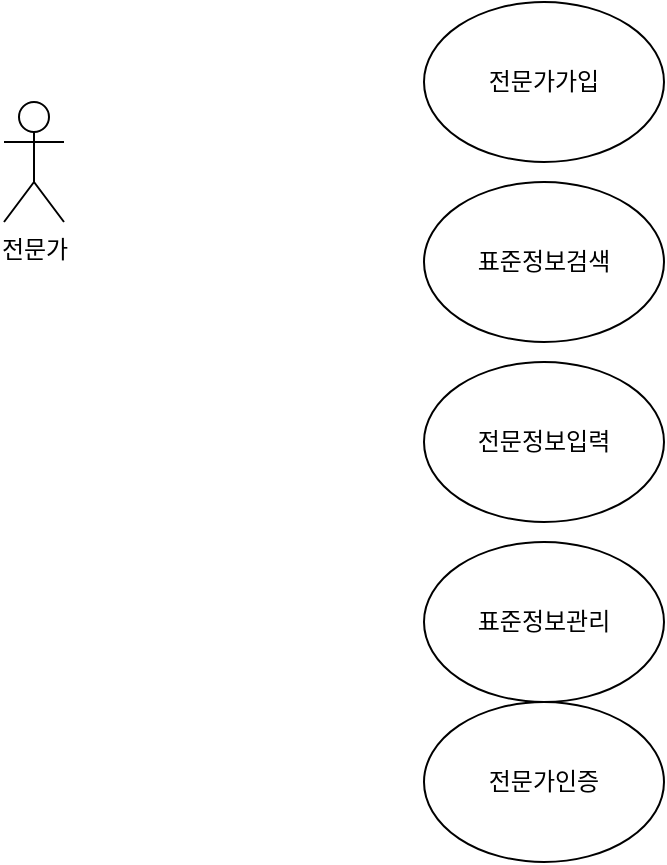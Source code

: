<mxfile version="14.5.6" type="github">
  <diagram id="ED2n6wAIrzgHzRB9u_bf" name="Page-1">
    <mxGraphModel dx="1422" dy="794" grid="1" gridSize="10" guides="1" tooltips="1" connect="1" arrows="1" fold="1" page="1" pageScale="1" pageWidth="827" pageHeight="1169" math="0" shadow="0">
      <root>
        <mxCell id="0" />
        <mxCell id="1" parent="0" />
        <mxCell id="K-j9LZgvzBpwlnVm5rFL-1" value="전문가" style="shape=umlActor;verticalLabelPosition=bottom;verticalAlign=top;html=1;outlineConnect=0;" vertex="1" parent="1">
          <mxGeometry x="110" y="250" width="30" height="60" as="geometry" />
        </mxCell>
        <mxCell id="K-j9LZgvzBpwlnVm5rFL-2" value="전문가가입" style="ellipse;whiteSpace=wrap;html=1;" vertex="1" parent="1">
          <mxGeometry x="320" y="200" width="120" height="80" as="geometry" />
        </mxCell>
        <mxCell id="K-j9LZgvzBpwlnVm5rFL-3" value="표준정보검색" style="ellipse;whiteSpace=wrap;html=1;" vertex="1" parent="1">
          <mxGeometry x="320" y="290" width="120" height="80" as="geometry" />
        </mxCell>
        <mxCell id="K-j9LZgvzBpwlnVm5rFL-4" value="전문정보입력" style="ellipse;whiteSpace=wrap;html=1;" vertex="1" parent="1">
          <mxGeometry x="320" y="380" width="120" height="80" as="geometry" />
        </mxCell>
        <mxCell id="K-j9LZgvzBpwlnVm5rFL-5" value="표준정보관리" style="ellipse;whiteSpace=wrap;html=1;" vertex="1" parent="1">
          <mxGeometry x="320" y="470" width="120" height="80" as="geometry" />
        </mxCell>
        <mxCell id="K-j9LZgvzBpwlnVm5rFL-6" value="전문가인증" style="ellipse;whiteSpace=wrap;html=1;" vertex="1" parent="1">
          <mxGeometry x="320" y="550" width="120" height="80" as="geometry" />
        </mxCell>
      </root>
    </mxGraphModel>
  </diagram>
</mxfile>
